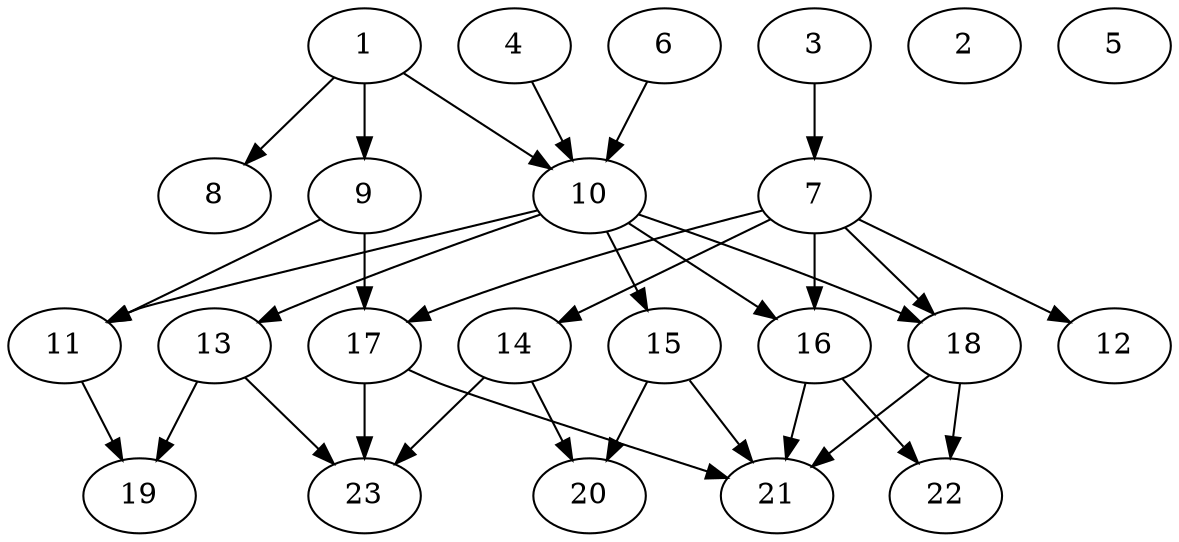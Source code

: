 // DAG (tier=2-normal, mode=compute, n=23, ccr=0.370, fat=0.618, density=0.444, regular=0.581, jump=0.152, mindata=524288, maxdata=8388608)
// DAG automatically generated by daggen at Sun Aug 24 16:33:33 2025
// /home/ermia/Project/Environments/daggen/bin/daggen --dot --ccr 0.370 --fat 0.618 --regular 0.581 --density 0.444 --jump 0.152 --mindata 524288 --maxdata 8388608 -n 23 
digraph G {
  1 [size="1123719431201668", alpha="0.19", expect_size="561859715600834"]
  1 -> 8 [size ="55751393411072"]
  1 -> 9 [size ="55751393411072"]
  1 -> 10 [size ="55751393411072"]
  2 [size="348000941610176086016", alpha="0.06", expect_size="174000470805088043008"]
  3 [size="6020123199186861", alpha="0.18", expect_size="3010061599593430"]
  3 -> 7 [size ="406474371104768"]
  4 [size="17914182768405900", alpha="0.09", expect_size="8957091384202950"]
  4 -> 10 [size ="281220533452800"]
  5 [size="20030408008122600", alpha="0.14", expect_size="10015204004061300"]
  6 [size="7271847834716742", alpha="0.03", expect_size="3635923917358371"]
  6 -> 10 [size ="204380850618368"]
  7 [size="42989173195474468864", alpha="0.18", expect_size="21494586597737234432"]
  7 -> 12 [size ="98173901078528"]
  7 -> 14 [size ="98173901078528"]
  7 -> 16 [size ="98173901078528"]
  7 -> 17 [size ="98173901078528"]
  7 -> 18 [size ="98173901078528"]
  8 [size="53389845369364", alpha="0.05", expect_size="26694922684682"]
  9 [size="158438615242213600", alpha="0.05", expect_size="79219307621106800"]
  9 -> 11 [size ="129231749120000"]
  9 -> 17 [size ="129231749120000"]
  10 [size="8248398228084023", alpha="0.06", expect_size="4124199114042011"]
  10 -> 11 [size ="130287505768448"]
  10 -> 13 [size ="130287505768448"]
  10 -> 15 [size ="130287505768448"]
  10 -> 16 [size ="130287505768448"]
  10 -> 18 [size ="130287505768448"]
  11 [size="2647682573374849024", alpha="0.16", expect_size="1323841286687424512"]
  11 -> 19 [size ="15310895710208"]
  12 [size="21134460321792000000", alpha="0.03", expect_size="10567230160896000000"]
  13 [size="73401159552849280", alpha="0.16", expect_size="36700579776424640"]
  13 -> 19 [size ="38668202934272"]
  13 -> 23 [size ="38668202934272"]
  14 [size="271123964176683", alpha="0.11", expect_size="135561982088341"]
  14 -> 20 [size ="24100680499200"]
  14 -> 23 [size ="24100680499200"]
  15 [size="8735837657216958", alpha="0.18", expect_size="4367918828608479"]
  15 -> 20 [size ="438982198427648"]
  15 -> 21 [size ="438982198427648"]
  16 [size="324467539365598848", alpha="0.18", expect_size="162233769682799424"]
  16 -> 21 [size ="126937255116800"]
  16 -> 22 [size ="126937255116800"]
  17 [size="16043277865533308928", alpha="0.14", expect_size="8021638932766654464"]
  17 -> 21 [size ="50888391524352"]
  17 -> 23 [size ="50888391524352"]
  18 [size="44862998212247552000", alpha="0.10", expect_size="22431499106123776000"]
  18 -> 21 [size ="101006390067200"]
  18 -> 22 [size ="101006390067200"]
  19 [size="535450627518496768", alpha="0.06", expect_size="267725313759248384"]
  20 [size="11550442262047600", alpha="0.18", expect_size="5775221131023800"]
  21 [size="1000015098833340", alpha="0.07", expect_size="500007549416670"]
  22 [size="4739730194500075", alpha="0.05", expect_size="2369865097250037"]
  23 [size="537576336465124160", alpha="0.07", expect_size="268788168232562080"]
}
